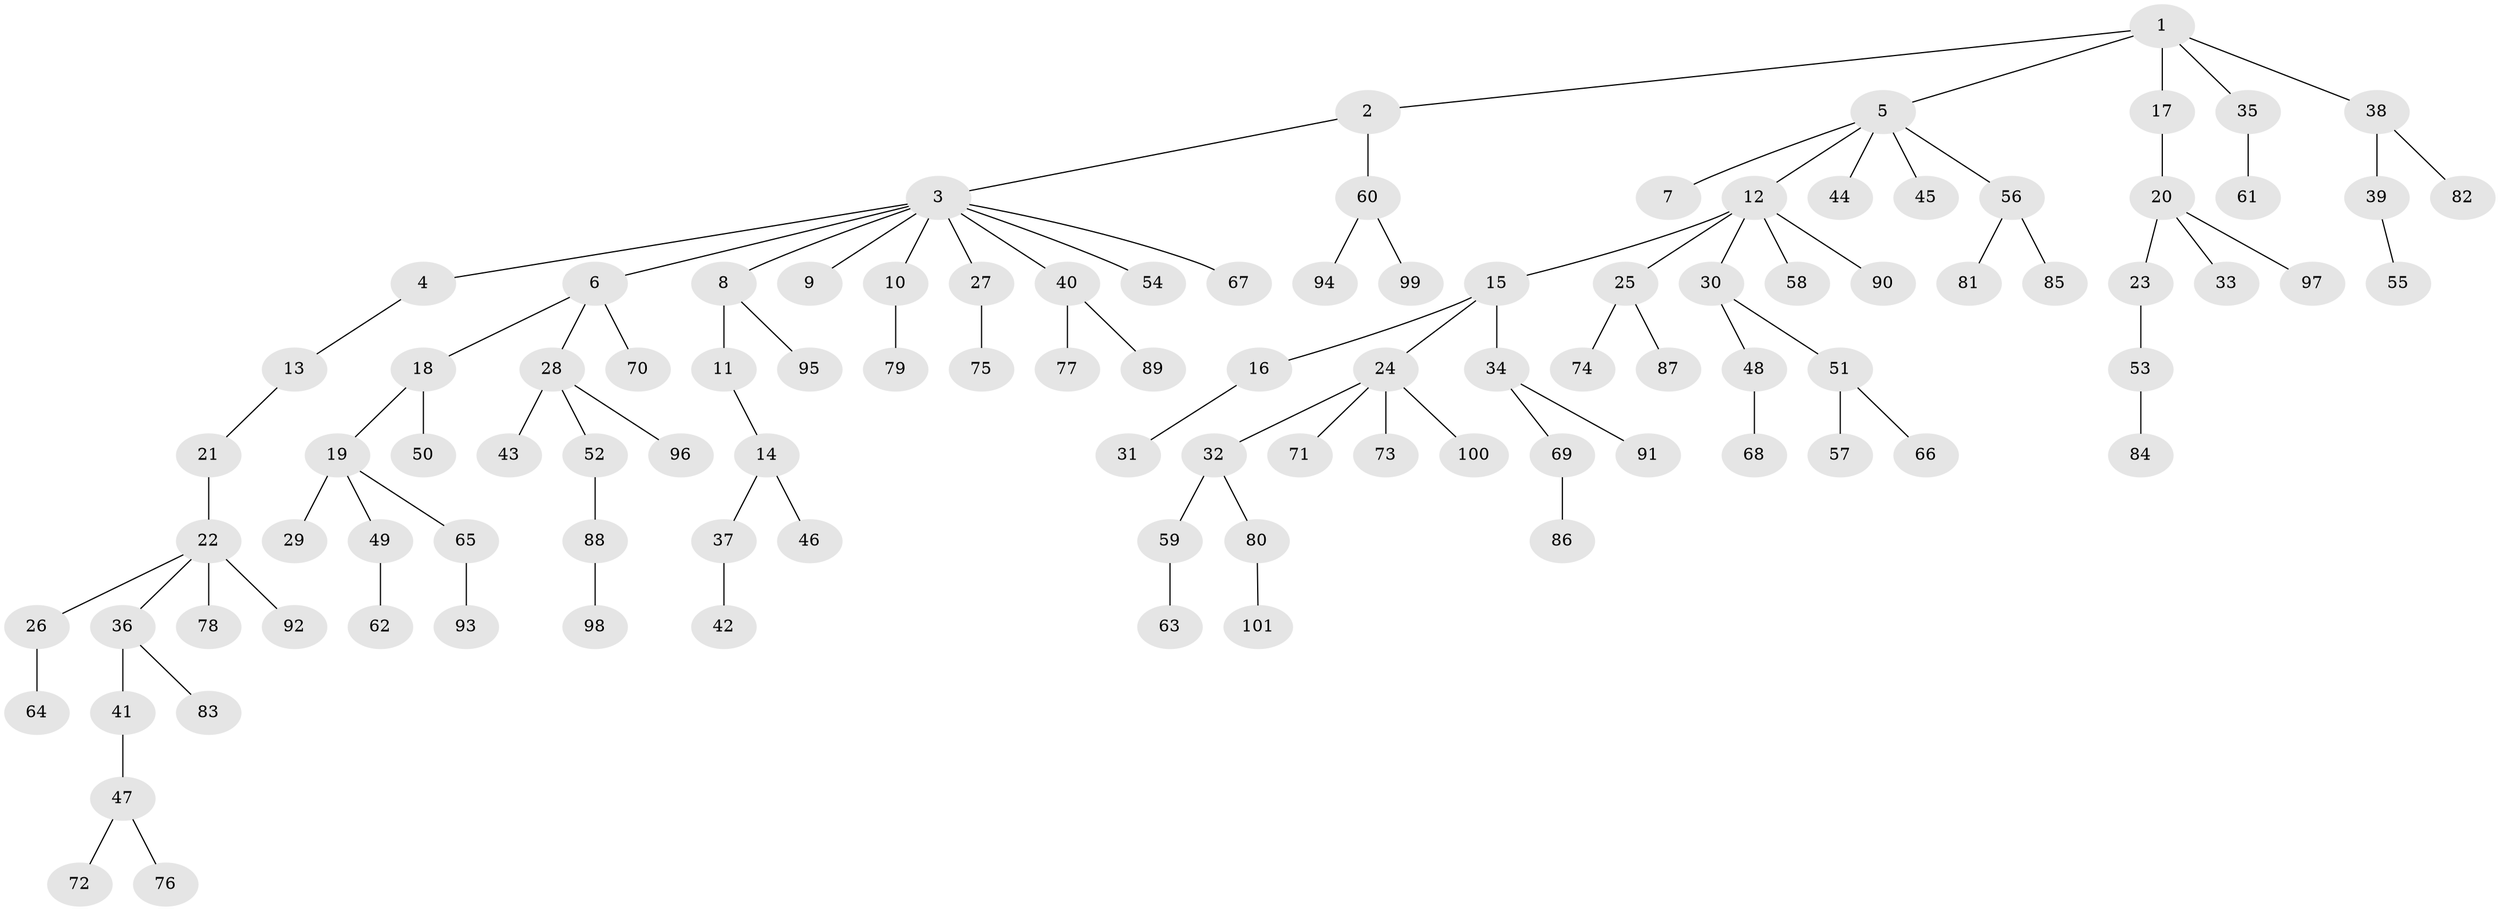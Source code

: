 // Generated by graph-tools (version 1.1) at 2025/26/03/09/25 03:26:27]
// undirected, 101 vertices, 100 edges
graph export_dot {
graph [start="1"]
  node [color=gray90,style=filled];
  1;
  2;
  3;
  4;
  5;
  6;
  7;
  8;
  9;
  10;
  11;
  12;
  13;
  14;
  15;
  16;
  17;
  18;
  19;
  20;
  21;
  22;
  23;
  24;
  25;
  26;
  27;
  28;
  29;
  30;
  31;
  32;
  33;
  34;
  35;
  36;
  37;
  38;
  39;
  40;
  41;
  42;
  43;
  44;
  45;
  46;
  47;
  48;
  49;
  50;
  51;
  52;
  53;
  54;
  55;
  56;
  57;
  58;
  59;
  60;
  61;
  62;
  63;
  64;
  65;
  66;
  67;
  68;
  69;
  70;
  71;
  72;
  73;
  74;
  75;
  76;
  77;
  78;
  79;
  80;
  81;
  82;
  83;
  84;
  85;
  86;
  87;
  88;
  89;
  90;
  91;
  92;
  93;
  94;
  95;
  96;
  97;
  98;
  99;
  100;
  101;
  1 -- 2;
  1 -- 5;
  1 -- 17;
  1 -- 35;
  1 -- 38;
  2 -- 3;
  2 -- 60;
  3 -- 4;
  3 -- 6;
  3 -- 8;
  3 -- 9;
  3 -- 10;
  3 -- 27;
  3 -- 40;
  3 -- 54;
  3 -- 67;
  4 -- 13;
  5 -- 7;
  5 -- 12;
  5 -- 44;
  5 -- 45;
  5 -- 56;
  6 -- 18;
  6 -- 28;
  6 -- 70;
  8 -- 11;
  8 -- 95;
  10 -- 79;
  11 -- 14;
  12 -- 15;
  12 -- 25;
  12 -- 30;
  12 -- 58;
  12 -- 90;
  13 -- 21;
  14 -- 37;
  14 -- 46;
  15 -- 16;
  15 -- 24;
  15 -- 34;
  16 -- 31;
  17 -- 20;
  18 -- 19;
  18 -- 50;
  19 -- 29;
  19 -- 49;
  19 -- 65;
  20 -- 23;
  20 -- 33;
  20 -- 97;
  21 -- 22;
  22 -- 26;
  22 -- 36;
  22 -- 78;
  22 -- 92;
  23 -- 53;
  24 -- 32;
  24 -- 71;
  24 -- 73;
  24 -- 100;
  25 -- 74;
  25 -- 87;
  26 -- 64;
  27 -- 75;
  28 -- 43;
  28 -- 52;
  28 -- 96;
  30 -- 48;
  30 -- 51;
  32 -- 59;
  32 -- 80;
  34 -- 69;
  34 -- 91;
  35 -- 61;
  36 -- 41;
  36 -- 83;
  37 -- 42;
  38 -- 39;
  38 -- 82;
  39 -- 55;
  40 -- 77;
  40 -- 89;
  41 -- 47;
  47 -- 72;
  47 -- 76;
  48 -- 68;
  49 -- 62;
  51 -- 57;
  51 -- 66;
  52 -- 88;
  53 -- 84;
  56 -- 81;
  56 -- 85;
  59 -- 63;
  60 -- 94;
  60 -- 99;
  65 -- 93;
  69 -- 86;
  80 -- 101;
  88 -- 98;
}
